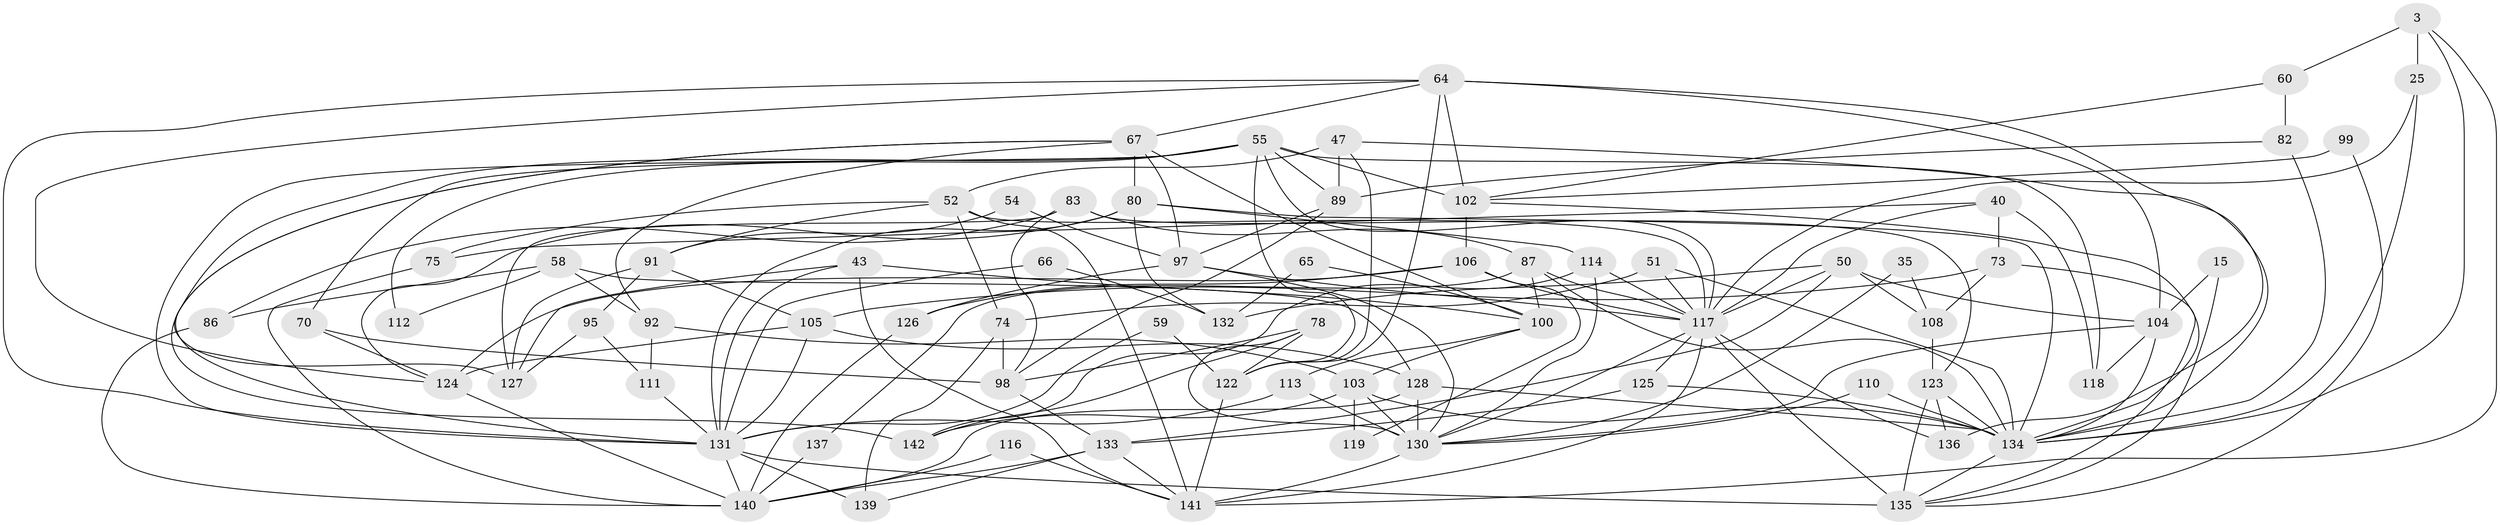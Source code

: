 // original degree distribution, {5: 0.15492957746478872, 4: 0.2605633802816901, 7: 0.056338028169014086, 9: 0.007042253521126761, 3: 0.2887323943661972, 6: 0.07746478873239436, 2: 0.14084507042253522, 8: 0.014084507042253521}
// Generated by graph-tools (version 1.1) at 2025/51/03/09/25 04:51:36]
// undirected, 71 vertices, 169 edges
graph export_dot {
graph [start="1"]
  node [color=gray90,style=filled];
  3;
  15;
  25 [super="+17"];
  35;
  40;
  43;
  47 [super="+27"];
  50 [super="+34"];
  51 [super="+23"];
  52;
  54;
  55 [super="+41"];
  58;
  59;
  60 [super="+28"];
  64 [super="+32"];
  65;
  66;
  67 [super="+22+31"];
  70;
  73 [super="+18"];
  74;
  75;
  78;
  80 [super="+19"];
  82;
  83;
  86 [super="+63"];
  87 [super="+53"];
  89 [super="+38"];
  91 [super="+36+49"];
  92 [super="+48"];
  95;
  97 [super="+84"];
  98 [super="+7"];
  99;
  100 [super="+94"];
  102 [super="+71"];
  103 [super="+10+30"];
  104;
  105 [super="+88"];
  106 [super="+1"];
  108;
  110;
  111;
  112;
  113;
  114;
  116;
  117 [super="+9+24+85+76"];
  118 [super="+61"];
  119;
  122 [super="+107"];
  123 [super="+46"];
  124 [super="+90"];
  125;
  126;
  127;
  128 [super="+8"];
  130 [super="+39+96"];
  131 [super="+21+57+44+93"];
  132;
  133 [super="+129"];
  134 [super="+68+121"];
  135 [super="+14"];
  136;
  137;
  139;
  140 [super="+138+77"];
  141 [super="+79+109+120+101"];
  142;
  3 -- 25 [weight=2];
  3 -- 60 [weight=2];
  3 -- 134;
  3 -- 141 [weight=2];
  15 -- 104;
  15 -- 135 [weight=2];
  25 -- 117;
  25 -- 134;
  35 -- 108;
  35 -- 130;
  40 -- 118 [weight=2];
  40 -- 75;
  40 -- 117;
  40 -- 73;
  43 -- 100 [weight=2];
  43 -- 127;
  43 -- 131;
  43 -- 141 [weight=3];
  47 -- 52 [weight=2];
  47 -- 134;
  47 -- 122;
  47 -- 89;
  50 -- 133;
  50 -- 108;
  50 -- 117;
  50 -- 132;
  50 -- 104;
  51 -- 74;
  51 -- 117 [weight=2];
  51 -- 134 [weight=2];
  52 -- 74;
  52 -- 75;
  52 -- 91;
  52 -- 117;
  52 -- 141;
  54 -- 97;
  54 -- 91;
  55 -- 112;
  55 -- 117;
  55 -- 118;
  55 -- 102 [weight=2];
  55 -- 70;
  55 -- 89;
  55 -- 122 [weight=2];
  55 -- 142;
  55 -- 131;
  58 -- 86;
  58 -- 92 [weight=2];
  58 -- 112;
  58 -- 128 [weight=2];
  59 -- 122;
  59 -- 131;
  60 -- 82 [weight=2];
  60 -- 102 [weight=2];
  64 -- 131 [weight=2];
  64 -- 122;
  64 -- 67;
  64 -- 102 [weight=2];
  64 -- 104 [weight=2];
  64 -- 124;
  64 -- 136;
  65 -- 100;
  65 -- 132;
  66 -- 132;
  66 -- 131;
  67 -- 131 [weight=2];
  67 -- 100;
  67 -- 127;
  67 -- 92;
  67 -- 80;
  67 -- 97 [weight=2];
  70 -- 124;
  70 -- 98;
  73 -- 135;
  73 -- 108;
  73 -- 105;
  74 -- 98 [weight=2];
  74 -- 139;
  75 -- 140;
  78 -- 142;
  78 -- 98;
  78 -- 122;
  78 -- 130;
  80 -- 124;
  80 -- 132;
  80 -- 114;
  80 -- 134 [weight=2];
  80 -- 131;
  82 -- 134;
  82 -- 89;
  83 -- 123;
  83 -- 98;
  83 -- 86;
  83 -- 127;
  83 -- 87;
  86 -- 140;
  87 -- 117 [weight=2];
  87 -- 100;
  87 -- 137;
  87 -- 134;
  89 -- 98;
  89 -- 97;
  91 -- 95;
  91 -- 105;
  91 -- 127;
  92 -- 103;
  92 -- 111;
  95 -- 111;
  95 -- 127;
  97 -- 130 [weight=2];
  97 -- 117;
  97 -- 126;
  98 -- 133;
  99 -- 135;
  99 -- 102;
  100 -- 113;
  100 -- 103;
  102 -- 106;
  102 -- 134;
  103 -- 130 [weight=2];
  103 -- 119;
  103 -- 142;
  103 -- 134;
  104 -- 118;
  104 -- 134;
  104 -- 130;
  105 -- 124;
  105 -- 131;
  105 -- 128;
  106 -- 126;
  106 -- 119;
  106 -- 124 [weight=2];
  106 -- 117;
  108 -- 123;
  110 -- 130;
  110 -- 134;
  111 -- 131;
  113 -- 131;
  113 -- 130;
  114 -- 142;
  114 -- 130;
  114 -- 117;
  116 -- 140;
  116 -- 141;
  117 -- 125 [weight=2];
  117 -- 136;
  117 -- 130;
  117 -- 135;
  117 -- 141;
  122 -- 141 [weight=2];
  123 -- 135 [weight=2];
  123 -- 134 [weight=2];
  123 -- 136;
  124 -- 140 [weight=2];
  125 -- 134 [weight=2];
  125 -- 133;
  126 -- 140;
  128 -- 130 [weight=3];
  128 -- 134;
  128 -- 140;
  130 -- 141;
  131 -- 140 [weight=3];
  131 -- 135 [weight=3];
  131 -- 139;
  133 -- 140 [weight=3];
  133 -- 139;
  133 -- 141;
  134 -- 135;
  137 -- 140;
}

